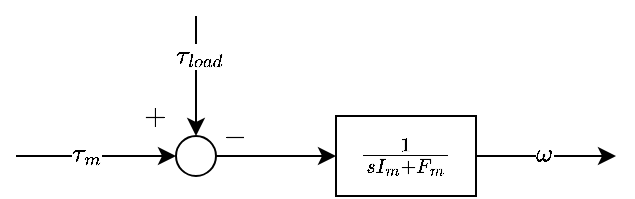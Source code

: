 <mxfile version="28.2.5">
  <diagram name="Pagina-1" id="QT9XU9scD73Fy0NekhSA">
    <mxGraphModel dx="343" dy="182" grid="1" gridSize="10" guides="1" tooltips="1" connect="1" arrows="1" fold="1" page="1" pageScale="1" pageWidth="827" pageHeight="1169" math="1" shadow="0">
      <root>
        <mxCell id="0" />
        <mxCell id="1" parent="0" />
        <mxCell id="takyRJaj-VtNM5up6-QB-1" style="edgeStyle=orthogonalEdgeStyle;rounded=0;orthogonalLoop=1;jettySize=auto;html=1;" edge="1" parent="1" source="takyRJaj-VtNM5up6-QB-3">
          <mxGeometry relative="1" as="geometry">
            <mxPoint x="610" y="250" as="targetPoint" />
          </mxGeometry>
        </mxCell>
        <mxCell id="takyRJaj-VtNM5up6-QB-2" value="\(\omega\)" style="edgeLabel;html=1;align=center;verticalAlign=middle;resizable=0;points=[];" vertex="1" connectable="0" parent="takyRJaj-VtNM5up6-QB-1">
          <mxGeometry x="-0.048" y="1" relative="1" as="geometry">
            <mxPoint as="offset" />
          </mxGeometry>
        </mxCell>
        <mxCell id="takyRJaj-VtNM5up6-QB-3" value="\(\frac{1}{sI_m+F_m}\)" style="rounded=0;whiteSpace=wrap;html=1;fillColor=none;" vertex="1" parent="1">
          <mxGeometry x="470" y="230" width="70" height="40" as="geometry" />
        </mxCell>
        <mxCell id="takyRJaj-VtNM5up6-QB-4" style="edgeStyle=orthogonalEdgeStyle;rounded=0;orthogonalLoop=1;jettySize=auto;html=1;entryX=0;entryY=0.5;entryDx=0;entryDy=0;" edge="1" parent="1" source="takyRJaj-VtNM5up6-QB-5" target="takyRJaj-VtNM5up6-QB-3">
          <mxGeometry relative="1" as="geometry" />
        </mxCell>
        <mxCell id="takyRJaj-VtNM5up6-QB-5" value="" style="ellipse;whiteSpace=wrap;html=1;aspect=fixed;fillColor=none;" vertex="1" parent="1">
          <mxGeometry x="390" y="240" width="20" height="20" as="geometry" />
        </mxCell>
        <mxCell id="takyRJaj-VtNM5up6-QB-11" value="\(-\)" style="text;html=1;align=center;verticalAlign=middle;whiteSpace=wrap;rounded=0;" vertex="1" parent="1">
          <mxGeometry x="410" y="230" width="20" height="20" as="geometry" />
        </mxCell>
        <mxCell id="takyRJaj-VtNM5up6-QB-12" value="\(+\)" style="text;html=1;align=center;verticalAlign=middle;whiteSpace=wrap;rounded=0;" vertex="1" parent="1">
          <mxGeometry x="370" y="220" width="20" height="20" as="geometry" />
        </mxCell>
        <mxCell id="takyRJaj-VtNM5up6-QB-13" value="" style="endArrow=classic;html=1;rounded=0;" edge="1" parent="1">
          <mxGeometry width="50" height="50" relative="1" as="geometry">
            <mxPoint x="310" y="250" as="sourcePoint" />
            <mxPoint x="390" y="250" as="targetPoint" />
          </mxGeometry>
        </mxCell>
        <mxCell id="takyRJaj-VtNM5up6-QB-14" value="\(\tau_m\)" style="edgeLabel;html=1;align=center;verticalAlign=middle;resizable=0;points=[];" vertex="1" connectable="0" parent="takyRJaj-VtNM5up6-QB-13">
          <mxGeometry x="-0.127" y="1" relative="1" as="geometry">
            <mxPoint as="offset" />
          </mxGeometry>
        </mxCell>
        <mxCell id="takyRJaj-VtNM5up6-QB-15" value="" style="endArrow=classic;html=1;rounded=0;" edge="1" parent="1">
          <mxGeometry width="50" height="50" relative="1" as="geometry">
            <mxPoint x="400" y="180" as="sourcePoint" />
            <mxPoint x="400" y="240" as="targetPoint" />
          </mxGeometry>
        </mxCell>
        <mxCell id="takyRJaj-VtNM5up6-QB-16" value="\(\tau_{load}\)" style="edgeLabel;html=1;align=center;verticalAlign=middle;resizable=0;points=[];" vertex="1" connectable="0" parent="takyRJaj-VtNM5up6-QB-15">
          <mxGeometry x="-0.333" y="1" relative="1" as="geometry">
            <mxPoint as="offset" />
          </mxGeometry>
        </mxCell>
      </root>
    </mxGraphModel>
  </diagram>
</mxfile>
